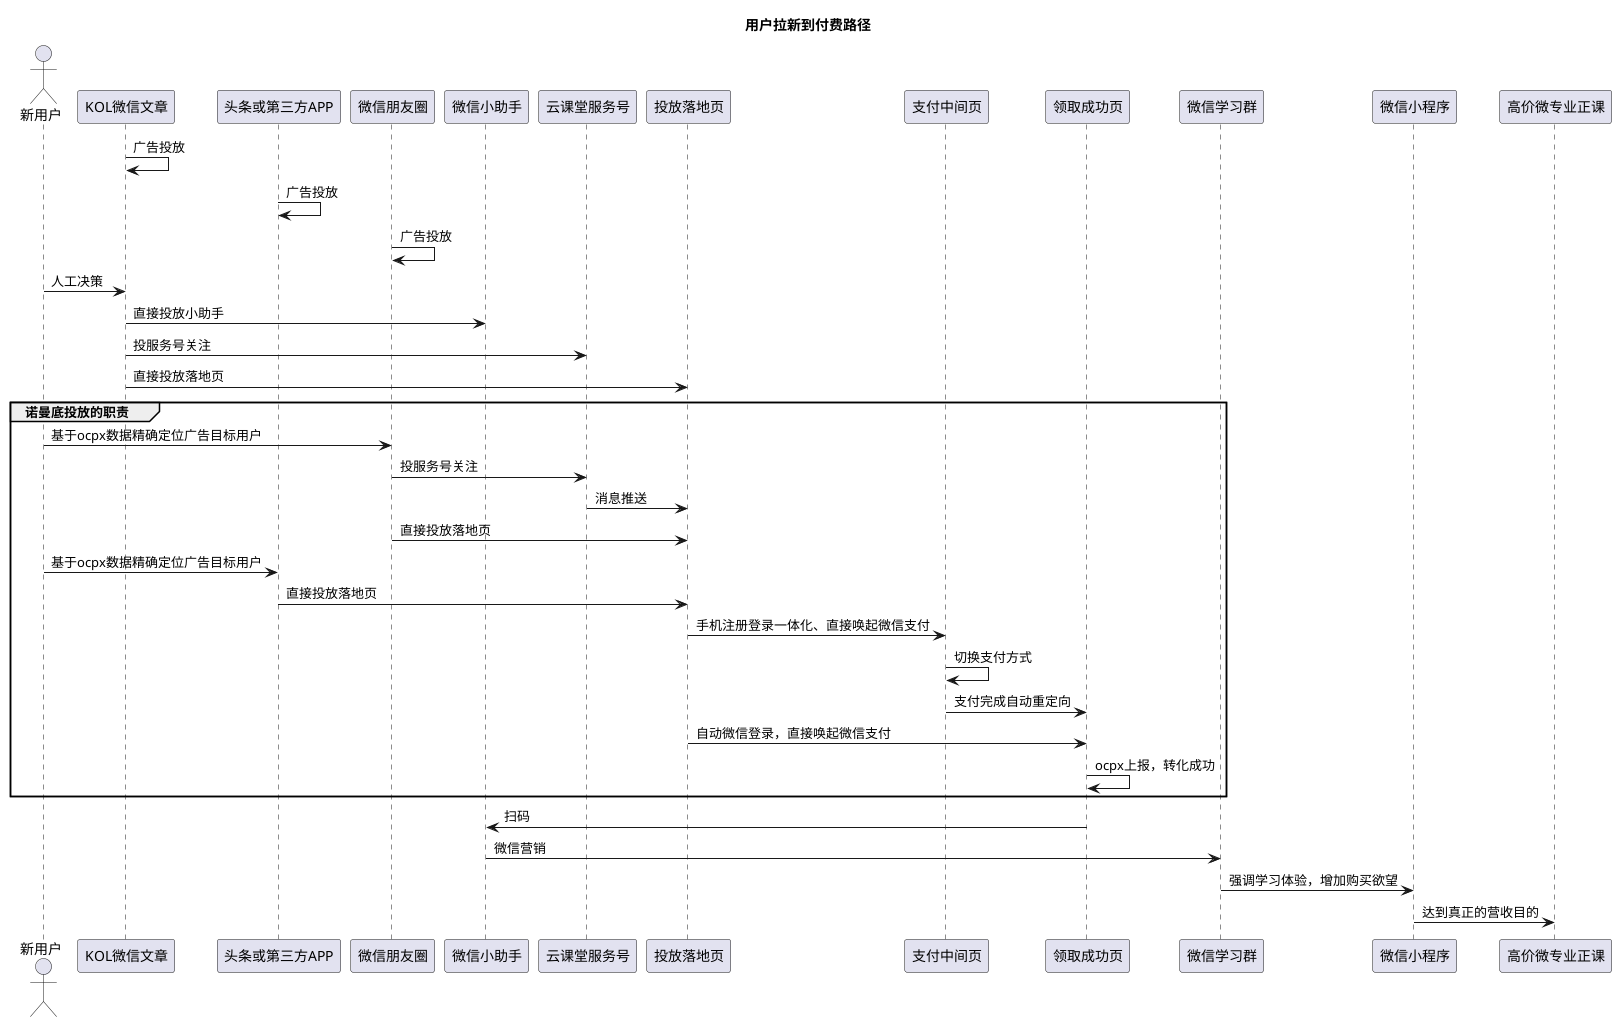 @startuml
  title 用户拉新到付费路径
  actor 新用户
  KOL微信文章 -> KOL微信文章:广告投放
  头条或第三方APP -> 头条或第三方APP:广告投放
  微信朋友圈 -> 微信朋友圈:广告投放
  新用户 -> KOL微信文章:人工决策
  KOL微信文章 -> 微信小助手:直接投放小助手
  KOL微信文章 -> 云课堂服务号:投服务号关注
  KOL微信文章 -> 投放落地页:直接投放落地页
  group 诺曼底投放的职责
  新用户 -> 微信朋友圈:基于ocpx数据精确定位广告目标用户
  微信朋友圈 -> 云课堂服务号:投服务号关注
  云课堂服务号 -> 投放落地页:消息推送
  微信朋友圈 -> 投放落地页:直接投放落地页
  新用户 -> 头条或第三方APP:基于ocpx数据精确定位广告目标用户
  头条或第三方APP -> 投放落地页:直接投放落地页
  投放落地页 -> 支付中间页:手机注册登录一体化、直接唤起微信支付
  支付中间页 -> 支付中间页:切换支付方式
  支付中间页 -> 领取成功页:支付完成自动重定向
  投放落地页 -> 领取成功页:自动微信登录，直接唤起微信支付
  领取成功页 -> 领取成功页:ocpx上报，转化成功
  end
  领取成功页 -> 微信小助手:扫码
  微信小助手 -> 微信学习群:微信营销
  微信学习群 -> 微信小程序:强调学习体验，增加购买欲望
  微信小程序 -> 高价微专业正课:达到真正的营收目的
@enduml